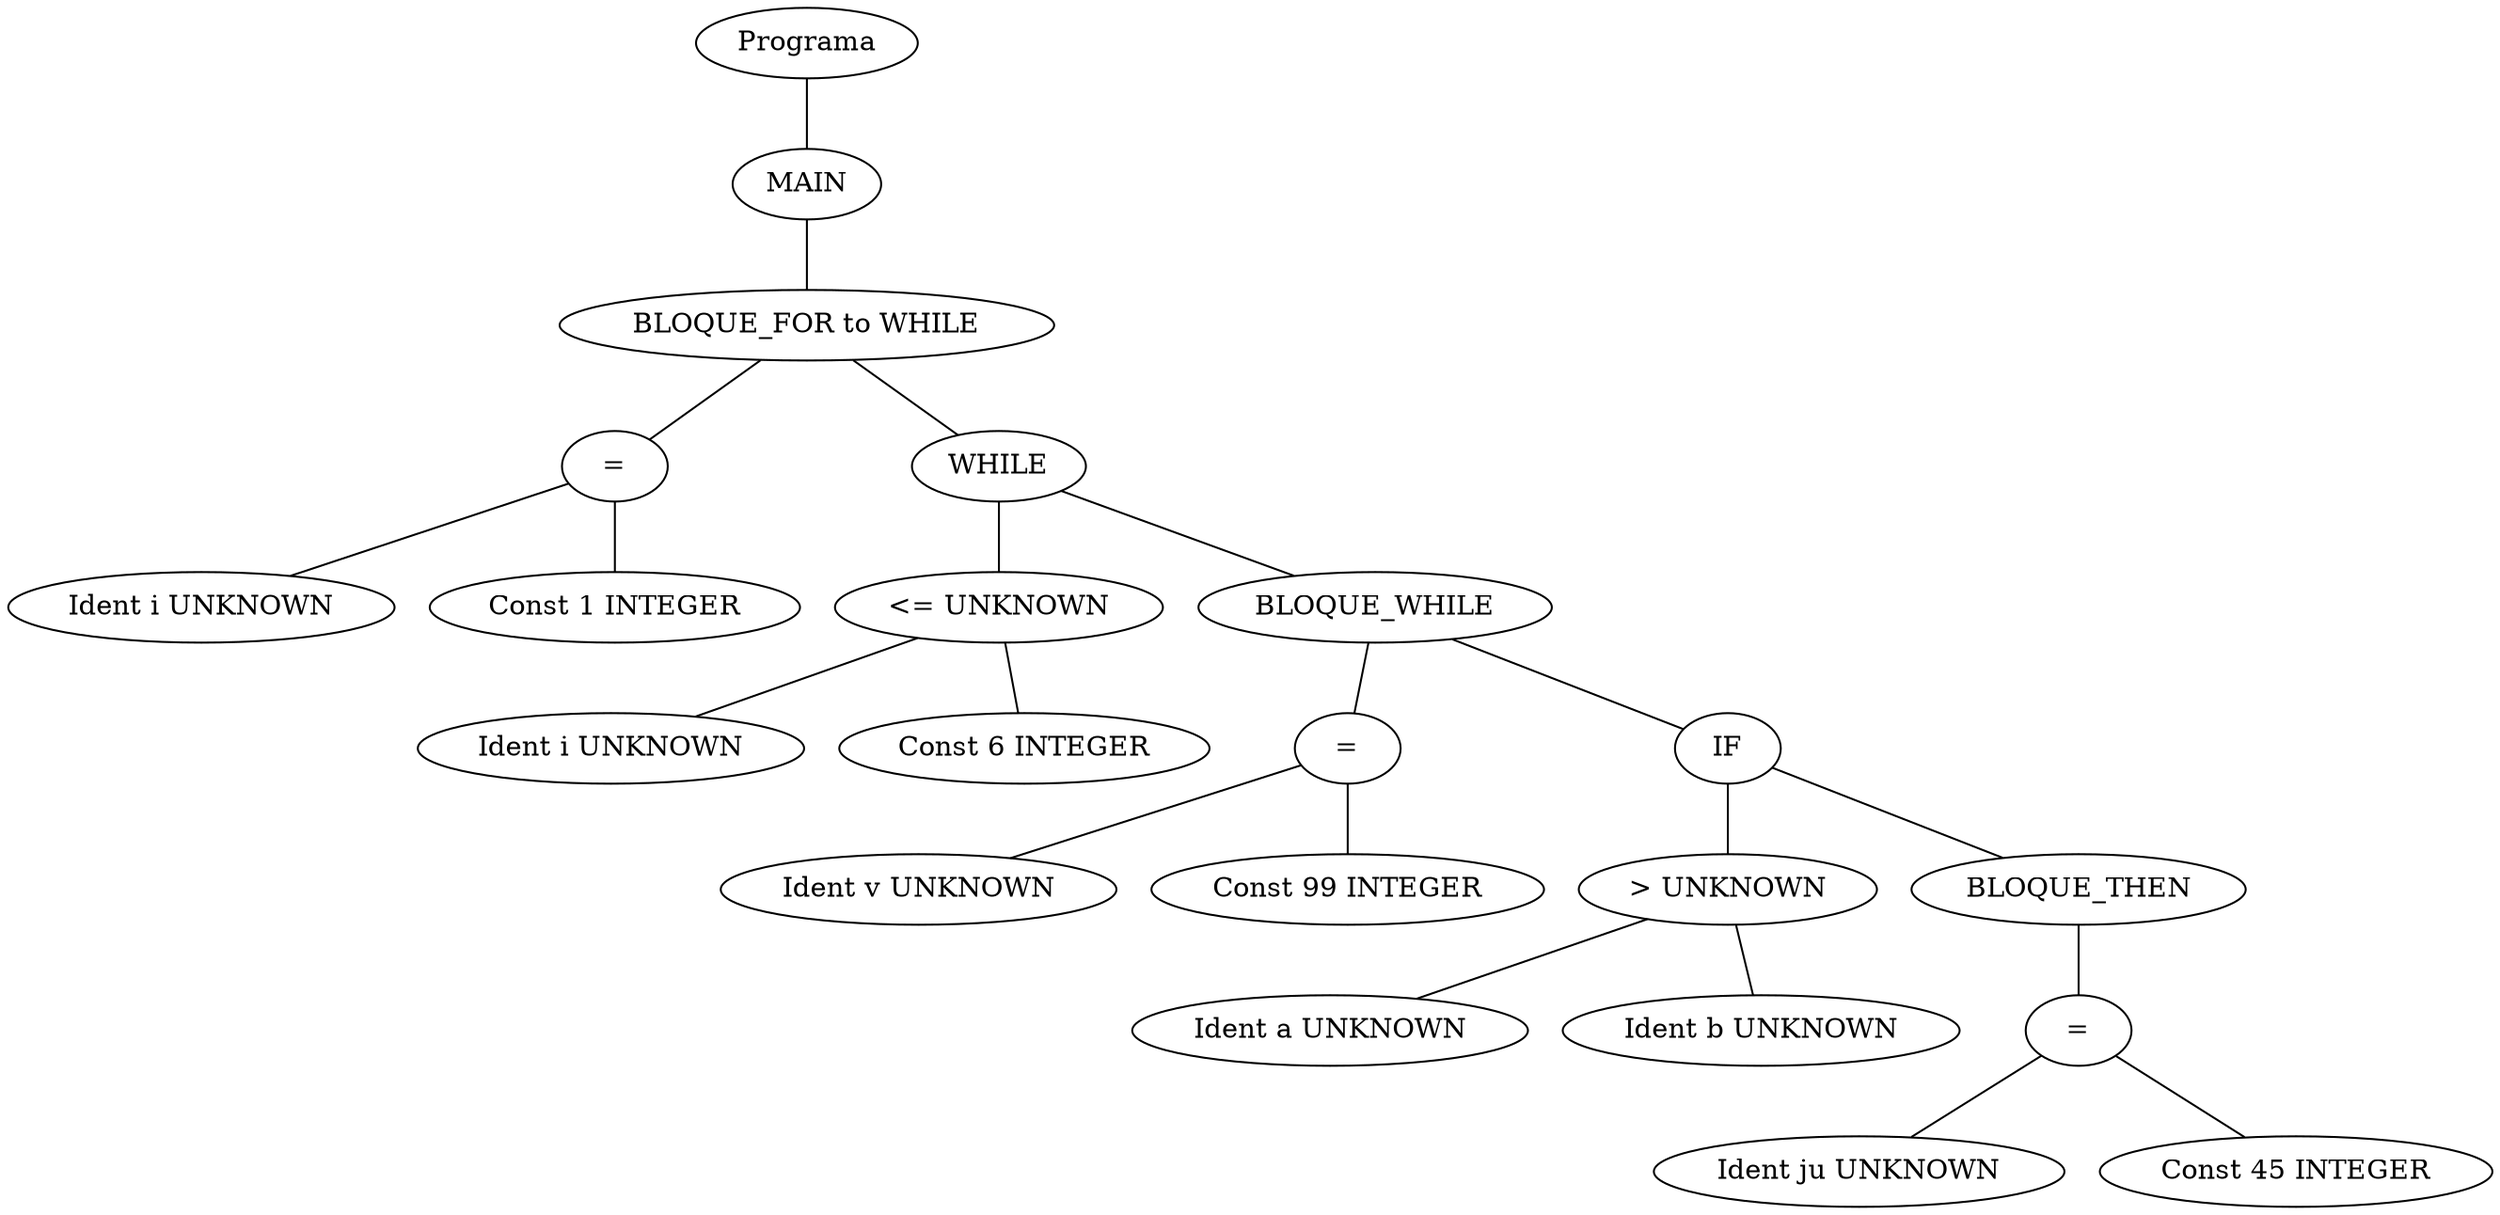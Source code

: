 graph G {1 [label="Programa"]
2 [label="MAIN"]
1 -- 2
3 [label="BLOQUE_FOR to WHILE"]
2 -- 3
4 [label="="]
3 -- 4
5 [label="Ident i UNKNOWN"]
4 -- 5
6 [label="Const 1 INTEGER"]
4 -- 6
7 [label="WHILE"]
3 -- 7
8 [label="<= UNKNOWN"]
7 -- 8
9 [label="Ident i UNKNOWN"]
8 -- 9
10 [label="Const 6 INTEGER"]
8 -- 10
11 [label="BLOQUE_WHILE"]
7 -- 11
12 [label="="]
11 -- 12
13 [label="Ident v UNKNOWN"]
12 -- 13
14 [label="Const 99 INTEGER"]
12 -- 14
15 [label="IF"]
11 -- 15
16 [label="> UNKNOWN"]
15 -- 16
17 [label="Ident a UNKNOWN"]
16 -- 17
18 [label="Ident b UNKNOWN"]
16 -- 18
19 [label="BLOQUE_THEN"]
15 -- 19
20 [label="="]
19 -- 20
21 [label="Ident ju UNKNOWN"]
20 -- 21
22 [label="Const 45 INTEGER"]
20 -- 22
}
